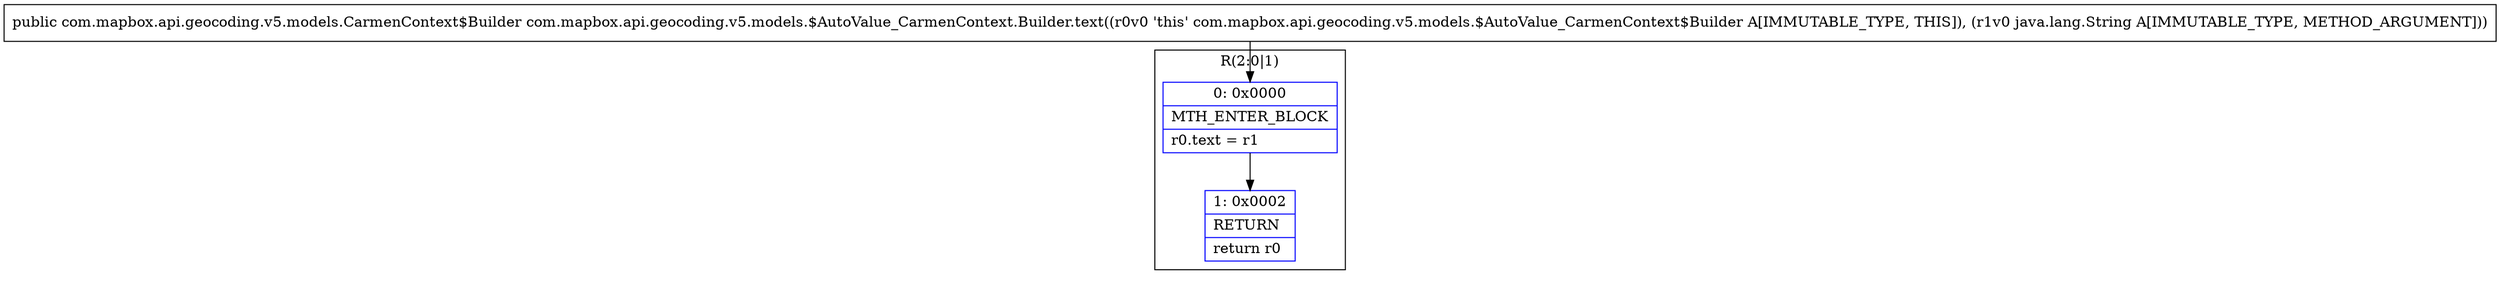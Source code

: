 digraph "CFG forcom.mapbox.api.geocoding.v5.models.$AutoValue_CarmenContext.Builder.text(Ljava\/lang\/String;)Lcom\/mapbox\/api\/geocoding\/v5\/models\/CarmenContext$Builder;" {
subgraph cluster_Region_748867187 {
label = "R(2:0|1)";
node [shape=record,color=blue];
Node_0 [shape=record,label="{0\:\ 0x0000|MTH_ENTER_BLOCK\l|r0.text = r1\l}"];
Node_1 [shape=record,label="{1\:\ 0x0002|RETURN\l|return r0\l}"];
}
MethodNode[shape=record,label="{public com.mapbox.api.geocoding.v5.models.CarmenContext$Builder com.mapbox.api.geocoding.v5.models.$AutoValue_CarmenContext.Builder.text((r0v0 'this' com.mapbox.api.geocoding.v5.models.$AutoValue_CarmenContext$Builder A[IMMUTABLE_TYPE, THIS]), (r1v0 java.lang.String A[IMMUTABLE_TYPE, METHOD_ARGUMENT])) }"];
MethodNode -> Node_0;
Node_0 -> Node_1;
}

